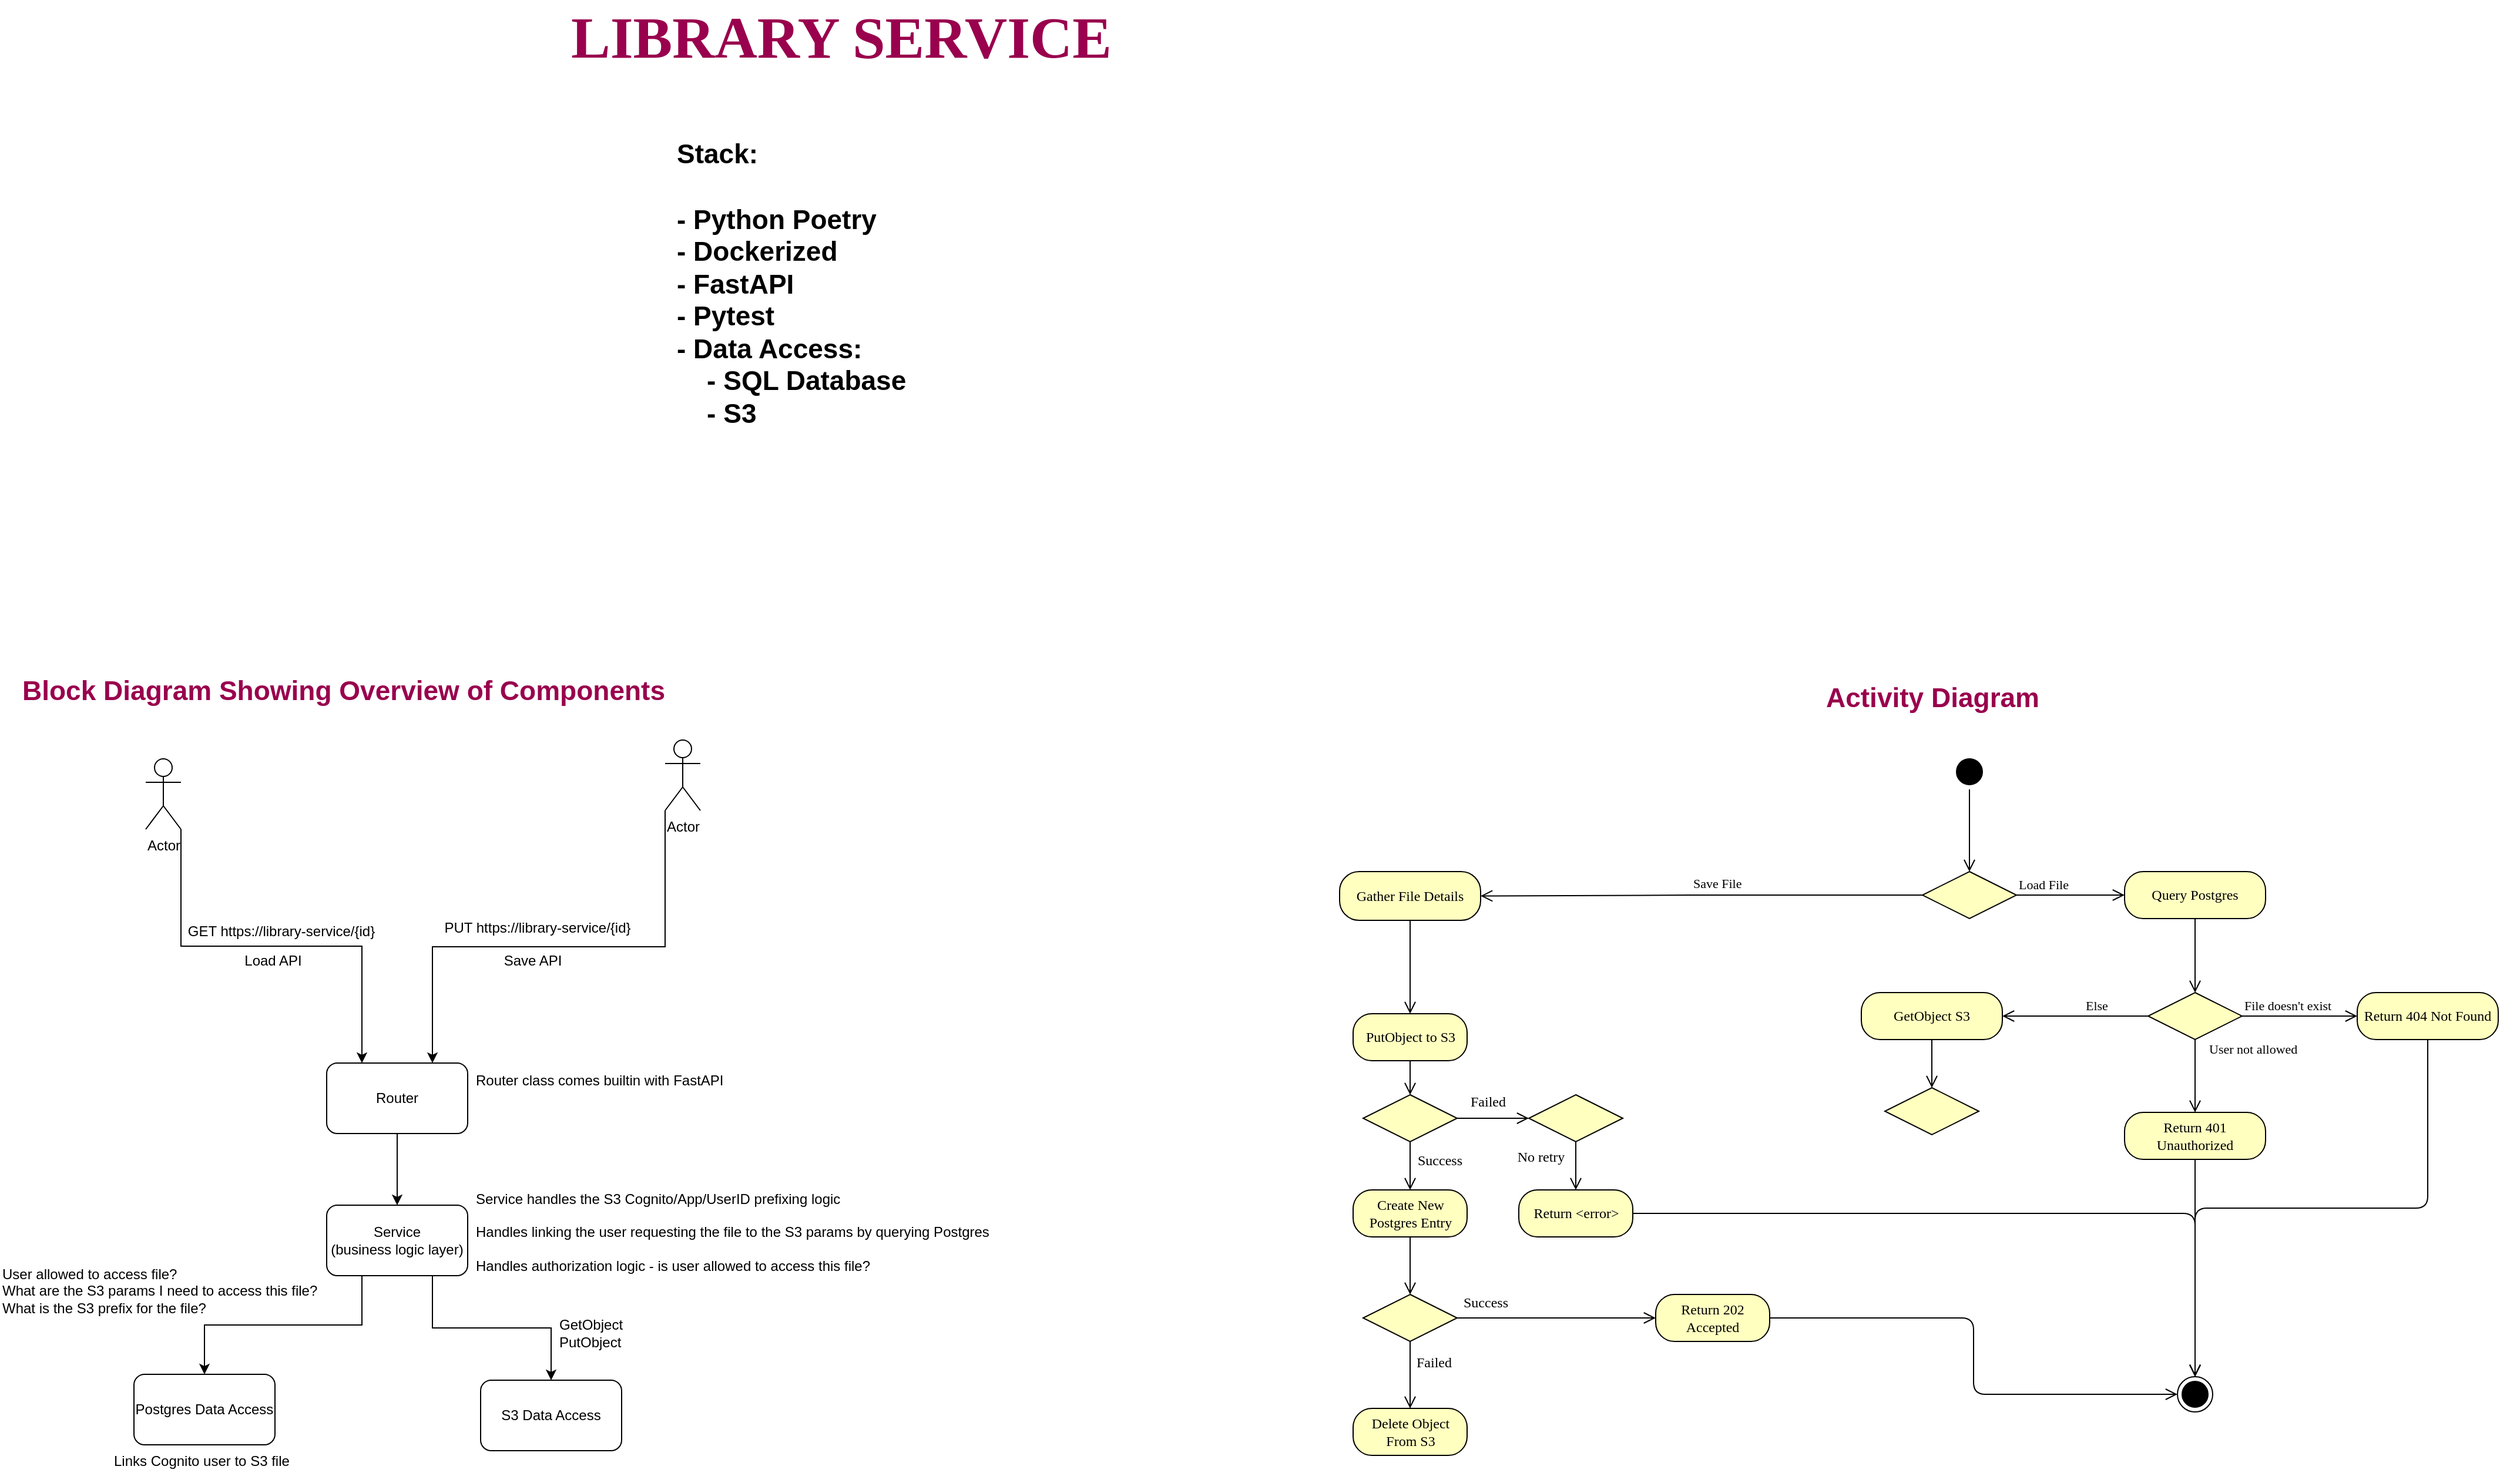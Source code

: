 <mxfile version="14.6.13" type="device"><diagram id="PyypGa7e6kd9bfBZwvlb" name="Page-1"><mxGraphModel dx="1185" dy="1849" grid="0" gridSize="10" guides="1" tooltips="1" connect="1" arrows="1" fold="1" page="1" pageScale="1" pageWidth="827" pageHeight="1169" math="0" shadow="0"><root><mxCell id="0"/><mxCell id="1" parent="0"/><mxCell id="CVS41TkgQFwgFmVyykfC-1" value="&lt;font style=&quot;font-size: 23px&quot;&gt;Stack:&lt;br&gt;&lt;br&gt;- Python Poetry&lt;br&gt;- Dockerized&lt;br&gt;- FastAPI&lt;br&gt;- Pytest&lt;br&gt;- Data Access:&lt;br&gt;&amp;nbsp; &amp;nbsp; - SQL Database&lt;br&gt;&amp;nbsp; &amp;nbsp; - S3&lt;br&gt;&lt;/font&gt;" style="text;html=1;align=left;verticalAlign=middle;resizable=0;points=[];autosize=1;fontStyle=1" vertex="1" parent="1"><mxGeometry x="589" y="-402" width="205" height="166" as="geometry"/></mxCell><mxCell id="CVS41TkgQFwgFmVyykfC-15" style="edgeStyle=orthogonalEdgeStyle;rounded=0;orthogonalLoop=1;jettySize=auto;html=1;exitX=0.5;exitY=1;exitDx=0;exitDy=0;entryX=0.5;entryY=0;entryDx=0;entryDy=0;" edge="1" parent="1" source="CVS41TkgQFwgFmVyykfC-3" target="CVS41TkgQFwgFmVyykfC-4"><mxGeometry relative="1" as="geometry"/></mxCell><mxCell id="CVS41TkgQFwgFmVyykfC-3" value="Router" style="rounded=1;whiteSpace=wrap;html=1;" vertex="1" parent="1"><mxGeometry x="293" y="344" width="120" height="60" as="geometry"/></mxCell><mxCell id="CVS41TkgQFwgFmVyykfC-17" style="edgeStyle=orthogonalEdgeStyle;rounded=0;orthogonalLoop=1;jettySize=auto;html=1;exitX=0.25;exitY=1;exitDx=0;exitDy=0;entryX=0.5;entryY=0;entryDx=0;entryDy=0;" edge="1" parent="1" source="CVS41TkgQFwgFmVyykfC-4" target="CVS41TkgQFwgFmVyykfC-13"><mxGeometry relative="1" as="geometry"/></mxCell><mxCell id="CVS41TkgQFwgFmVyykfC-19" style="edgeStyle=orthogonalEdgeStyle;rounded=0;orthogonalLoop=1;jettySize=auto;html=1;exitX=0.75;exitY=1;exitDx=0;exitDy=0;entryX=0.5;entryY=0;entryDx=0;entryDy=0;" edge="1" parent="1" source="CVS41TkgQFwgFmVyykfC-4" target="CVS41TkgQFwgFmVyykfC-18"><mxGeometry relative="1" as="geometry"/></mxCell><mxCell id="CVS41TkgQFwgFmVyykfC-4" value="Service&lt;br&gt;(business logic layer)" style="rounded=1;whiteSpace=wrap;html=1;" vertex="1" parent="1"><mxGeometry x="293" y="465" width="120" height="60" as="geometry"/></mxCell><mxCell id="CVS41TkgQFwgFmVyykfC-6" style="edgeStyle=orthogonalEdgeStyle;rounded=0;orthogonalLoop=1;jettySize=auto;html=1;exitX=1;exitY=1;exitDx=0;exitDy=0;exitPerimeter=0;entryX=0.25;entryY=0;entryDx=0;entryDy=0;" edge="1" parent="1" source="CVS41TkgQFwgFmVyykfC-5" target="CVS41TkgQFwgFmVyykfC-3"><mxGeometry relative="1" as="geometry"/></mxCell><mxCell id="CVS41TkgQFwgFmVyykfC-5" value="Actor" style="shape=umlActor;verticalLabelPosition=bottom;verticalAlign=top;html=1;outlineConnect=0;" vertex="1" parent="1"><mxGeometry x="139" y="85" width="30" height="60" as="geometry"/></mxCell><mxCell id="CVS41TkgQFwgFmVyykfC-9" style="edgeStyle=orthogonalEdgeStyle;rounded=0;orthogonalLoop=1;jettySize=auto;html=1;exitX=0;exitY=1;exitDx=0;exitDy=0;exitPerimeter=0;entryX=0.75;entryY=0;entryDx=0;entryDy=0;" edge="1" parent="1" source="CVS41TkgQFwgFmVyykfC-7" target="CVS41TkgQFwgFmVyykfC-3"><mxGeometry relative="1" as="geometry"><Array as="points"><mxPoint x="581" y="245"/><mxPoint x="383" y="245"/></Array></mxGeometry></mxCell><mxCell id="CVS41TkgQFwgFmVyykfC-7" value="Actor" style="shape=umlActor;verticalLabelPosition=bottom;verticalAlign=top;html=1;outlineConnect=0;" vertex="1" parent="1"><mxGeometry x="581" y="69" width="30" height="60" as="geometry"/></mxCell><mxCell id="CVS41TkgQFwgFmVyykfC-8" value="GET https://library-service/{id}" style="text;html=1;align=center;verticalAlign=middle;resizable=0;points=[];autosize=1;strokeColor=none;" vertex="1" parent="1"><mxGeometry x="169" y="223" width="169" height="18" as="geometry"/></mxCell><mxCell id="CVS41TkgQFwgFmVyykfC-10" value="PUT https://library-service/{id}" style="text;html=1;align=center;verticalAlign=middle;resizable=0;points=[];autosize=1;strokeColor=none;" vertex="1" parent="1"><mxGeometry x="387" y="220" width="169" height="18" as="geometry"/></mxCell><mxCell id="CVS41TkgQFwgFmVyykfC-11" value="Load API" style="text;html=1;align=center;verticalAlign=middle;resizable=0;points=[];autosize=1;strokeColor=none;" vertex="1" parent="1"><mxGeometry x="217" y="248" width="59" height="18" as="geometry"/></mxCell><mxCell id="CVS41TkgQFwgFmVyykfC-12" value="Save API" style="text;html=1;align=center;verticalAlign=middle;resizable=0;points=[];autosize=1;strokeColor=none;" vertex="1" parent="1"><mxGeometry x="438" y="248" width="59" height="18" as="geometry"/></mxCell><mxCell id="CVS41TkgQFwgFmVyykfC-13" value="Postgres Data Access" style="rounded=1;whiteSpace=wrap;html=1;" vertex="1" parent="1"><mxGeometry x="129" y="609" width="120" height="60" as="geometry"/></mxCell><mxCell id="CVS41TkgQFwgFmVyykfC-18" value="S3 Data Access" style="rounded=1;whiteSpace=wrap;html=1;" vertex="1" parent="1"><mxGeometry x="424" y="614" width="120" height="60" as="geometry"/></mxCell><mxCell id="CVS41TkgQFwgFmVyykfC-20" value="User allowed to access file?&lt;br&gt;What are the S3 params I need to access this file?&lt;br&gt;What is the S3 prefix for the file?" style="text;html=1;align=left;verticalAlign=middle;resizable=0;points=[];autosize=1;strokeColor=none;" vertex="1" parent="1"><mxGeometry x="15" y="515" width="278" height="46" as="geometry"/></mxCell><mxCell id="CVS41TkgQFwgFmVyykfC-21" value="Links Cognito user to S3 file" style="text;html=1;align=left;verticalAlign=middle;resizable=0;points=[];autosize=1;strokeColor=none;" vertex="1" parent="1"><mxGeometry x="109.5" y="674" width="159" height="18" as="geometry"/></mxCell><mxCell id="CVS41TkgQFwgFmVyykfC-22" value="GetObject&lt;br&gt;PutObject" style="text;html=1;align=left;verticalAlign=middle;resizable=0;points=[];autosize=1;strokeColor=none;" vertex="1" parent="1"><mxGeometry x="489" y="558" width="64" height="32" as="geometry"/></mxCell><mxCell id="CVS41TkgQFwgFmVyykfC-23" value="Service handles the S3 Cognito/App/UserID prefixing logic&lt;br&gt;&lt;br&gt;Handles linking the user requesting the file to the S3 params by querying Postgres&lt;br&gt;&lt;br&gt;Handles authorization logic - is user allowed to access this file?" style="text;html=1;align=left;verticalAlign=middle;resizable=0;points=[];autosize=1;strokeColor=none;" vertex="1" parent="1"><mxGeometry x="418" y="451" width="447" height="74" as="geometry"/></mxCell><mxCell id="CVS41TkgQFwgFmVyykfC-24" value="Router class comes builtin with FastAPI" style="text;html=1;align=left;verticalAlign=middle;resizable=0;points=[];autosize=1;strokeColor=none;" vertex="1" parent="1"><mxGeometry x="418" y="350" width="221" height="18" as="geometry"/></mxCell><mxCell id="CVS41TkgQFwgFmVyykfC-25" value="&lt;font&gt;&lt;font style=&quot;font-size: 50px&quot;&gt;LIBRARY SERVICE&lt;/font&gt;&lt;br&gt;&lt;/font&gt;" style="text;html=1;align=left;verticalAlign=middle;resizable=0;points=[];autosize=1;fontStyle=1;fontColor=#99004D;fontFamily=Garamond;" vertex="1" parent="1"><mxGeometry x="499" y="-546" width="470" height="31" as="geometry"/></mxCell><mxCell id="CVS41TkgQFwgFmVyykfC-26" value="&lt;font style=&quot;font-size: 23px&quot;&gt;Block Diagram Showing Overview of Components&lt;br&gt;&lt;/font&gt;" style="text;html=1;align=left;verticalAlign=middle;resizable=0;points=[];autosize=1;fontStyle=1;fontColor=#99004D;" vertex="1" parent="1"><mxGeometry x="32" y="16" width="557" height="22" as="geometry"/></mxCell><mxCell id="CVS41TkgQFwgFmVyykfC-27" value="&lt;font style=&quot;font-size: 23px&quot;&gt;Activity Diagram&lt;br&gt;&lt;/font&gt;" style="text;html=1;align=left;verticalAlign=middle;resizable=0;points=[];autosize=1;fontStyle=1;fontColor=#99004D;" vertex="1" parent="1"><mxGeometry x="1567" y="22" width="192" height="22" as="geometry"/></mxCell><mxCell id="CVS41TkgQFwgFmVyykfC-28" value="" style="ellipse;html=1;shape=startState;fillColor=#000000;fontFamily=Garamond;" vertex="1" parent="1"><mxGeometry x="1676" y="81" width="30" height="30" as="geometry"/></mxCell><mxCell id="CVS41TkgQFwgFmVyykfC-29" value="" style="edgeStyle=orthogonalEdgeStyle;html=1;verticalAlign=bottom;endArrow=open;endSize=8;fontFamily=Garamond;fontColor=#99004D;entryX=0.5;entryY=0;entryDx=0;entryDy=0;" edge="1" source="CVS41TkgQFwgFmVyykfC-28" parent="1" target="CVS41TkgQFwgFmVyykfC-35"><mxGeometry relative="1" as="geometry"><mxPoint x="1691" y="171" as="targetPoint"/></mxGeometry></mxCell><mxCell id="CVS41TkgQFwgFmVyykfC-33" value="Gather File Details" style="rounded=1;whiteSpace=wrap;html=1;arcSize=40;fontColor=#000000;fillColor=#ffffc0;fontFamily=Garamond;" vertex="1" parent="1"><mxGeometry x="1155" y="181" width="120" height="41.5" as="geometry"/></mxCell><mxCell id="CVS41TkgQFwgFmVyykfC-35" value="" style="rhombus;whiteSpace=wrap;html=1;fillColor=#ffffc0;fontFamily=Garamond;fontColor=#000000;" vertex="1" parent="1"><mxGeometry x="1651" y="181" width="80" height="40" as="geometry"/></mxCell><mxCell id="CVS41TkgQFwgFmVyykfC-36" value="Load File" style="edgeStyle=orthogonalEdgeStyle;html=1;align=left;verticalAlign=bottom;endArrow=open;endSize=8;fontFamily=Garamond;fontColor=#000000;entryX=0;entryY=0.5;entryDx=0;entryDy=0;" edge="1" source="CVS41TkgQFwgFmVyykfC-35" parent="1" target="CVS41TkgQFwgFmVyykfC-38"><mxGeometry x="-1" relative="1" as="geometry"><mxPoint x="1857" y="201" as="targetPoint"/></mxGeometry></mxCell><mxCell id="CVS41TkgQFwgFmVyykfC-37" value="Save File" style="edgeStyle=orthogonalEdgeStyle;html=1;align=left;verticalAlign=top;endArrow=open;endSize=8;fontFamily=Garamond;fontColor=#000000;exitX=0;exitY=0.5;exitDx=0;exitDy=0;entryX=1;entryY=0.5;entryDx=0;entryDy=0;" edge="1" source="CVS41TkgQFwgFmVyykfC-35" parent="1" target="CVS41TkgQFwgFmVyykfC-33"><mxGeometry x="0.048" y="-24" relative="1" as="geometry"><mxPoint x="1546" y="201" as="targetPoint"/><mxPoint as="offset"/></mxGeometry></mxCell><mxCell id="CVS41TkgQFwgFmVyykfC-38" value="Query Postgres" style="rounded=1;whiteSpace=wrap;html=1;arcSize=40;fontColor=#000000;fillColor=#ffffc0;fontFamily=Garamond;" vertex="1" parent="1"><mxGeometry x="1823" y="181" width="120" height="40" as="geometry"/></mxCell><mxCell id="CVS41TkgQFwgFmVyykfC-39" value="" style="edgeStyle=orthogonalEdgeStyle;html=1;verticalAlign=bottom;endArrow=open;endSize=8;fontFamily=Garamond;fontColor=#000000;entryX=0.5;entryY=0;entryDx=0;entryDy=0;" edge="1" parent="1" source="CVS41TkgQFwgFmVyykfC-38" target="CVS41TkgQFwgFmVyykfC-40"><mxGeometry relative="1" as="geometry"><mxPoint x="1883" y="278" as="targetPoint"/></mxGeometry></mxCell><mxCell id="CVS41TkgQFwgFmVyykfC-40" value="" style="rhombus;whiteSpace=wrap;html=1;fillColor=#ffffc0;fontFamily=Garamond;fontColor=#000000;" vertex="1" parent="1"><mxGeometry x="1843" y="284" width="80" height="40" as="geometry"/></mxCell><mxCell id="CVS41TkgQFwgFmVyykfC-42" value="File doesn't exist" style="edgeStyle=orthogonalEdgeStyle;html=1;align=left;verticalAlign=bottom;endArrow=open;endSize=8;fontFamily=Garamond;fontColor=#000000;exitX=1;exitY=0.5;exitDx=0;exitDy=0;entryX=0;entryY=0.5;entryDx=0;entryDy=0;" edge="1" parent="1" source="CVS41TkgQFwgFmVyykfC-40" target="CVS41TkgQFwgFmVyykfC-43"><mxGeometry x="-1" relative="1" as="geometry"><mxPoint x="2028" y="304" as="targetPoint"/><mxPoint x="1936" y="314" as="sourcePoint"/></mxGeometry></mxCell><mxCell id="CVS41TkgQFwgFmVyykfC-43" value="Return 404 Not Found" style="rounded=1;whiteSpace=wrap;html=1;arcSize=40;fontColor=#000000;fillColor=#ffffc0;fontFamily=Garamond;" vertex="1" parent="1"><mxGeometry x="2021" y="284" width="120" height="40" as="geometry"/></mxCell><mxCell id="CVS41TkgQFwgFmVyykfC-44" value="" style="ellipse;html=1;shape=endState;fillColor=#000000;fontFamily=Garamond;fontColor=#000000;" vertex="1" parent="1"><mxGeometry x="1868" y="611" width="30" height="30" as="geometry"/></mxCell><mxCell id="CVS41TkgQFwgFmVyykfC-46" value="" style="edgeStyle=orthogonalEdgeStyle;html=1;align=left;verticalAlign=bottom;endArrow=open;endSize=8;fontFamily=Garamond;fontColor=#000000;exitX=0.5;exitY=1;exitDx=0;exitDy=0;entryX=0.5;entryY=0;entryDx=0;entryDy=0;" edge="1" parent="1" source="CVS41TkgQFwgFmVyykfC-43" target="CVS41TkgQFwgFmVyykfC-44"><mxGeometry x="-1" relative="1" as="geometry"><mxPoint x="2028" y="446.0" as="targetPoint"/><mxPoint x="1930" y="446.0" as="sourcePoint"/></mxGeometry></mxCell><mxCell id="CVS41TkgQFwgFmVyykfC-47" value="User not allowed" style="edgeStyle=orthogonalEdgeStyle;html=1;align=left;verticalAlign=bottom;endArrow=open;endSize=8;fontFamily=Garamond;fontColor=#000000;exitX=0.5;exitY=1;exitDx=0;exitDy=0;entryX=0.5;entryY=0;entryDx=0;entryDy=0;" edge="1" parent="1" source="CVS41TkgQFwgFmVyykfC-40" target="CVS41TkgQFwgFmVyykfC-48"><mxGeometry x="-0.452" y="10" relative="1" as="geometry"><mxPoint x="1947" y="390.66" as="targetPoint"/><mxPoint x="1849" y="390.66" as="sourcePoint"/><mxPoint as="offset"/></mxGeometry></mxCell><mxCell id="CVS41TkgQFwgFmVyykfC-48" value="Return 401 Unauthorized" style="rounded=1;whiteSpace=wrap;html=1;arcSize=40;fontColor=#000000;fillColor=#ffffc0;fontFamily=Garamond;" vertex="1" parent="1"><mxGeometry x="1823" y="386" width="120" height="40" as="geometry"/></mxCell><mxCell id="CVS41TkgQFwgFmVyykfC-49" value="" style="edgeStyle=orthogonalEdgeStyle;html=1;align=left;verticalAlign=bottom;endArrow=open;endSize=8;fontFamily=Garamond;fontColor=#000000;exitX=0.5;exitY=1;exitDx=0;exitDy=0;entryX=0.5;entryY=0;entryDx=0;entryDy=0;" edge="1" parent="1" source="CVS41TkgQFwgFmVyykfC-48" target="CVS41TkgQFwgFmVyykfC-44"><mxGeometry x="-1" relative="1" as="geometry"><mxPoint x="1838" y="626" as="targetPoint"/><mxPoint x="2091" y="334.0" as="sourcePoint"/><Array as="points"><mxPoint x="1883" y="528"/><mxPoint x="1883" y="528"/></Array></mxGeometry></mxCell><mxCell id="CVS41TkgQFwgFmVyykfC-50" value="Else" style="edgeStyle=orthogonalEdgeStyle;html=1;align=left;verticalAlign=bottom;endArrow=open;endSize=8;fontFamily=Garamond;fontColor=#000000;exitX=0;exitY=0.5;exitDx=0;exitDy=0;entryX=1;entryY=0.5;entryDx=0;entryDy=0;" edge="1" parent="1" source="CVS41TkgQFwgFmVyykfC-40" target="CVS41TkgQFwgFmVyykfC-51"><mxGeometry x="-0.108" relative="1" as="geometry"><mxPoint x="1757" y="304" as="targetPoint"/><mxPoint x="1893" y="334.0" as="sourcePoint"/><mxPoint as="offset"/></mxGeometry></mxCell><mxCell id="CVS41TkgQFwgFmVyykfC-51" value="GetObject S3" style="rounded=1;whiteSpace=wrap;html=1;arcSize=40;fontColor=#000000;fillColor=#ffffc0;fontFamily=Garamond;" vertex="1" parent="1"><mxGeometry x="1599" y="284" width="120" height="40" as="geometry"/></mxCell><mxCell id="CVS41TkgQFwgFmVyykfC-57" value="" style="edgeStyle=orthogonalEdgeStyle;html=1;verticalAlign=bottom;endArrow=open;endSize=8;fontFamily=Garamond;fontColor=#000000;exitX=0.5;exitY=1;exitDx=0;exitDy=0;entryX=0.5;entryY=0;entryDx=0;entryDy=0;" edge="1" parent="1" source="CVS41TkgQFwgFmVyykfC-33" target="CVS41TkgQFwgFmVyykfC-59"><mxGeometry relative="1" as="geometry"><mxPoint x="1265" y="414.5" as="targetPoint"/><mxPoint x="1265" y="310.5" as="sourcePoint"/></mxGeometry></mxCell><mxCell id="CVS41TkgQFwgFmVyykfC-58" value="Create New Postgres Entry" style="rounded=1;whiteSpace=wrap;html=1;arcSize=40;fontColor=#000000;fillColor=#ffffc0;fontFamily=Garamond;" vertex="1" parent="1"><mxGeometry x="1166.5" y="452" width="97" height="40" as="geometry"/></mxCell><mxCell id="CVS41TkgQFwgFmVyykfC-59" value="PutObject to S3" style="rounded=1;whiteSpace=wrap;html=1;arcSize=40;fontColor=#000000;fillColor=#ffffc0;fontFamily=Garamond;" vertex="1" parent="1"><mxGeometry x="1166.5" y="302" width="97" height="40" as="geometry"/></mxCell><mxCell id="CVS41TkgQFwgFmVyykfC-62" value="" style="edgeStyle=orthogonalEdgeStyle;html=1;verticalAlign=bottom;endArrow=open;endSize=8;fontFamily=Garamond;fontColor=#000000;exitX=0.5;exitY=1;exitDx=0;exitDy=0;entryX=0.5;entryY=0;entryDx=0;entryDy=0;" edge="1" parent="1" source="CVS41TkgQFwgFmVyykfC-58" target="CVS41TkgQFwgFmVyykfC-67"><mxGeometry relative="1" as="geometry"><mxPoint x="1164.6" y="494.72" as="targetPoint"/><mxPoint x="1168" y="437.53" as="sourcePoint"/></mxGeometry></mxCell><mxCell id="CVS41TkgQFwgFmVyykfC-63" value="" style="edgeStyle=orthogonalEdgeStyle;html=1;verticalAlign=bottom;endArrow=open;endSize=8;fontFamily=Garamond;fontColor=#000000;exitX=0.5;exitY=1;exitDx=0;exitDy=0;entryX=0.5;entryY=0;entryDx=0;entryDy=0;" edge="1" parent="1" source="CVS41TkgQFwgFmVyykfC-59" target="CVS41TkgQFwgFmVyykfC-82"><mxGeometry relative="1" as="geometry"><mxPoint x="1179.5" y="520.53" as="targetPoint"/><mxPoint x="1179" y="447.53" as="sourcePoint"/></mxGeometry></mxCell><mxCell id="CVS41TkgQFwgFmVyykfC-67" value="" style="rhombus;whiteSpace=wrap;html=1;fillColor=#ffffc0;fontFamily=Garamond;fontColor=#000000;" vertex="1" parent="1"><mxGeometry x="1175" y="541" width="80" height="40" as="geometry"/></mxCell><mxCell id="CVS41TkgQFwgFmVyykfC-71" value="" style="rhombus;whiteSpace=wrap;html=1;fillColor=#ffffc0;fontFamily=Garamond;fontColor=#000000;" vertex="1" parent="1"><mxGeometry x="1619" y="365" width="80" height="40" as="geometry"/></mxCell><mxCell id="CVS41TkgQFwgFmVyykfC-73" value="" style="edgeStyle=orthogonalEdgeStyle;html=1;verticalAlign=bottom;endArrow=open;endSize=8;fontFamily=Garamond;fontColor=#000000;exitX=0.5;exitY=1;exitDx=0;exitDy=0;entryX=0.5;entryY=0;entryDx=0;entryDy=0;" edge="1" parent="1" source="CVS41TkgQFwgFmVyykfC-51" target="CVS41TkgQFwgFmVyykfC-71"><mxGeometry relative="1" as="geometry"><mxPoint x="1440.5" y="393.5" as="targetPoint"/><mxPoint x="1440" y="320.5" as="sourcePoint"/></mxGeometry></mxCell><mxCell id="CVS41TkgQFwgFmVyykfC-74" value="" style="edgeStyle=orthogonalEdgeStyle;html=1;verticalAlign=bottom;endArrow=open;endSize=8;fontFamily=Garamond;fontColor=#000000;exitX=1;exitY=0.5;exitDx=0;exitDy=0;entryX=0;entryY=0.5;entryDx=0;entryDy=0;" edge="1" parent="1" source="CVS41TkgQFwgFmVyykfC-67" target="CVS41TkgQFwgFmVyykfC-75"><mxGeometry relative="1" as="geometry"><mxPoint x="1321" y="561" as="targetPoint"/><mxPoint x="1225.4" y="505.98" as="sourcePoint"/></mxGeometry></mxCell><mxCell id="CVS41TkgQFwgFmVyykfC-75" value="Return 202 Accepted" style="rounded=1;whiteSpace=wrap;html=1;arcSize=40;fontColor=#000000;fillColor=#ffffc0;fontFamily=Garamond;" vertex="1" parent="1"><mxGeometry x="1424" y="541" width="97" height="40" as="geometry"/></mxCell><mxCell id="CVS41TkgQFwgFmVyykfC-76" value="Success" style="text;html=1;align=center;verticalAlign=middle;resizable=0;points=[];autosize=1;strokeColor=none;fontFamily=Garamond;fontColor=#000000;" vertex="1" parent="1"><mxGeometry x="1255" y="539" width="48" height="18" as="geometry"/></mxCell><mxCell id="CVS41TkgQFwgFmVyykfC-77" value="Delete Object From S3" style="rounded=1;whiteSpace=wrap;html=1;arcSize=40;fontColor=#000000;fillColor=#ffffc0;fontFamily=Garamond;" vertex="1" parent="1"><mxGeometry x="1166.5" y="638" width="97" height="40" as="geometry"/></mxCell><mxCell id="CVS41TkgQFwgFmVyykfC-78" value="" style="edgeStyle=orthogonalEdgeStyle;html=1;verticalAlign=bottom;endArrow=open;endSize=8;fontFamily=Garamond;fontColor=#000000;exitX=0.5;exitY=1;exitDx=0;exitDy=0;entryX=0.5;entryY=0;entryDx=0;entryDy=0;" edge="1" parent="1" source="CVS41TkgQFwgFmVyykfC-67" target="CVS41TkgQFwgFmVyykfC-77"><mxGeometry relative="1" as="geometry"><mxPoint x="1324" y="571" as="targetPoint"/><mxPoint x="1265" y="571" as="sourcePoint"/></mxGeometry></mxCell><mxCell id="CVS41TkgQFwgFmVyykfC-79" value="Failed" style="text;html=1;align=center;verticalAlign=middle;resizable=0;points=[];autosize=1;strokeColor=none;fontFamily=Garamond;fontColor=#000000;" vertex="1" parent="1"><mxGeometry x="1215" y="590" width="40" height="18" as="geometry"/></mxCell><mxCell id="CVS41TkgQFwgFmVyykfC-81" value="" style="edgeStyle=orthogonalEdgeStyle;html=1;verticalAlign=bottom;endArrow=open;endSize=8;fontFamily=Garamond;fontColor=#000000;exitX=1;exitY=0.5;exitDx=0;exitDy=0;entryX=0;entryY=0.5;entryDx=0;entryDy=0;" edge="1" parent="1" source="CVS41TkgQFwgFmVyykfC-75" target="CVS41TkgQFwgFmVyykfC-44"><mxGeometry relative="1" as="geometry"><mxPoint x="1688" y="566" as="targetPoint"/><mxPoint x="1391.4" y="505.98" as="sourcePoint"/></mxGeometry></mxCell><mxCell id="CVS41TkgQFwgFmVyykfC-82" value="" style="rhombus;whiteSpace=wrap;html=1;fillColor=#ffffc0;fontFamily=Garamond;fontColor=#000000;" vertex="1" parent="1"><mxGeometry x="1175" y="371" width="80" height="40" as="geometry"/></mxCell><mxCell id="CVS41TkgQFwgFmVyykfC-83" value="" style="edgeStyle=orthogonalEdgeStyle;html=1;verticalAlign=bottom;endArrow=open;endSize=8;fontFamily=Garamond;fontColor=#000000;exitX=0.5;exitY=1;exitDx=0;exitDy=0;entryX=0.5;entryY=0;entryDx=0;entryDy=0;" edge="1" parent="1" source="CVS41TkgQFwgFmVyykfC-82" target="CVS41TkgQFwgFmVyykfC-58"><mxGeometry relative="1" as="geometry"><mxPoint x="1225" y="381" as="targetPoint"/><mxPoint x="1225" y="352" as="sourcePoint"/></mxGeometry></mxCell><mxCell id="CVS41TkgQFwgFmVyykfC-84" value="" style="edgeStyle=orthogonalEdgeStyle;html=1;verticalAlign=bottom;endArrow=open;endSize=8;fontFamily=Garamond;fontColor=#000000;exitX=1;exitY=0.5;exitDx=0;exitDy=0;entryX=0;entryY=0.5;entryDx=0;entryDy=0;" edge="1" parent="1" source="CVS41TkgQFwgFmVyykfC-82" target="CVS41TkgQFwgFmVyykfC-88"><mxGeometry relative="1" as="geometry"><mxPoint x="1315" y="391" as="targetPoint"/><mxPoint x="1235" y="362" as="sourcePoint"/></mxGeometry></mxCell><mxCell id="CVS41TkgQFwgFmVyykfC-85" value="Failed" style="text;html=1;align=center;verticalAlign=middle;resizable=0;points=[];autosize=1;strokeColor=none;fontFamily=Garamond;fontColor=#000000;" vertex="1" parent="1"><mxGeometry x="1261" y="368" width="40" height="18" as="geometry"/></mxCell><mxCell id="CVS41TkgQFwgFmVyykfC-86" value="Success" style="text;html=1;align=center;verticalAlign=middle;resizable=0;points=[];autosize=1;strokeColor=none;fontFamily=Garamond;fontColor=#000000;" vertex="1" parent="1"><mxGeometry x="1215.5" y="418" width="48" height="18" as="geometry"/></mxCell><mxCell id="CVS41TkgQFwgFmVyykfC-87" value="Return &amp;lt;error&amp;gt;" style="rounded=1;whiteSpace=wrap;html=1;arcSize=40;fontColor=#000000;fillColor=#ffffc0;fontFamily=Garamond;" vertex="1" parent="1"><mxGeometry x="1307.5" y="452" width="97" height="40" as="geometry"/></mxCell><mxCell id="CVS41TkgQFwgFmVyykfC-88" value="" style="rhombus;whiteSpace=wrap;html=1;fillColor=#ffffc0;fontFamily=Garamond;fontColor=#000000;" vertex="1" parent="1"><mxGeometry x="1316" y="371" width="80" height="40" as="geometry"/></mxCell><mxCell id="CVS41TkgQFwgFmVyykfC-90" value="No retry" style="text;html=1;align=center;verticalAlign=middle;resizable=0;points=[];autosize=1;strokeColor=none;fontFamily=Garamond;fontColor=#000000;" vertex="1" parent="1"><mxGeometry x="1301" y="415" width="50" height="18" as="geometry"/></mxCell><mxCell id="CVS41TkgQFwgFmVyykfC-91" value="" style="edgeStyle=orthogonalEdgeStyle;html=1;verticalAlign=bottom;endArrow=open;endSize=8;fontFamily=Garamond;fontColor=#000000;exitX=0.5;exitY=1;exitDx=0;exitDy=0;entryX=0.5;entryY=0;entryDx=0;entryDy=0;" edge="1" parent="1" source="CVS41TkgQFwgFmVyykfC-88" target="CVS41TkgQFwgFmVyykfC-87"><mxGeometry relative="1" as="geometry"><mxPoint x="1326" y="401" as="targetPoint"/><mxPoint x="1265" y="401" as="sourcePoint"/></mxGeometry></mxCell><mxCell id="CVS41TkgQFwgFmVyykfC-92" value="" style="edgeStyle=orthogonalEdgeStyle;html=1;verticalAlign=bottom;endArrow=open;endSize=8;fontFamily=Garamond;fontColor=#000000;exitX=1;exitY=0.5;exitDx=0;exitDy=0;entryX=0.5;entryY=0;entryDx=0;entryDy=0;" edge="1" parent="1" source="CVS41TkgQFwgFmVyykfC-87" target="CVS41TkgQFwgFmVyykfC-44"><mxGeometry relative="1" as="geometry"><mxPoint x="1532" y="462" as="targetPoint"/><mxPoint x="1532" y="421" as="sourcePoint"/></mxGeometry></mxCell></root></mxGraphModel></diagram></mxfile>